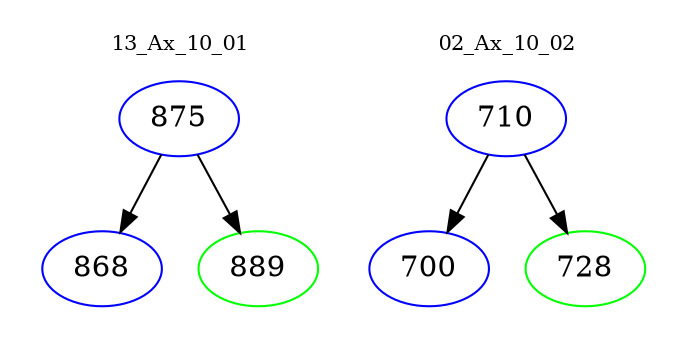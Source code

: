 digraph{
subgraph cluster_0 {
color = white
label = "13_Ax_10_01";
fontsize=10;
T0_875 [label="875", color="blue"]
T0_875 -> T0_868 [color="black"]
T0_868 [label="868", color="blue"]
T0_875 -> T0_889 [color="black"]
T0_889 [label="889", color="green"]
}
subgraph cluster_1 {
color = white
label = "02_Ax_10_02";
fontsize=10;
T1_710 [label="710", color="blue"]
T1_710 -> T1_700 [color="black"]
T1_700 [label="700", color="blue"]
T1_710 -> T1_728 [color="black"]
T1_728 [label="728", color="green"]
}
}
